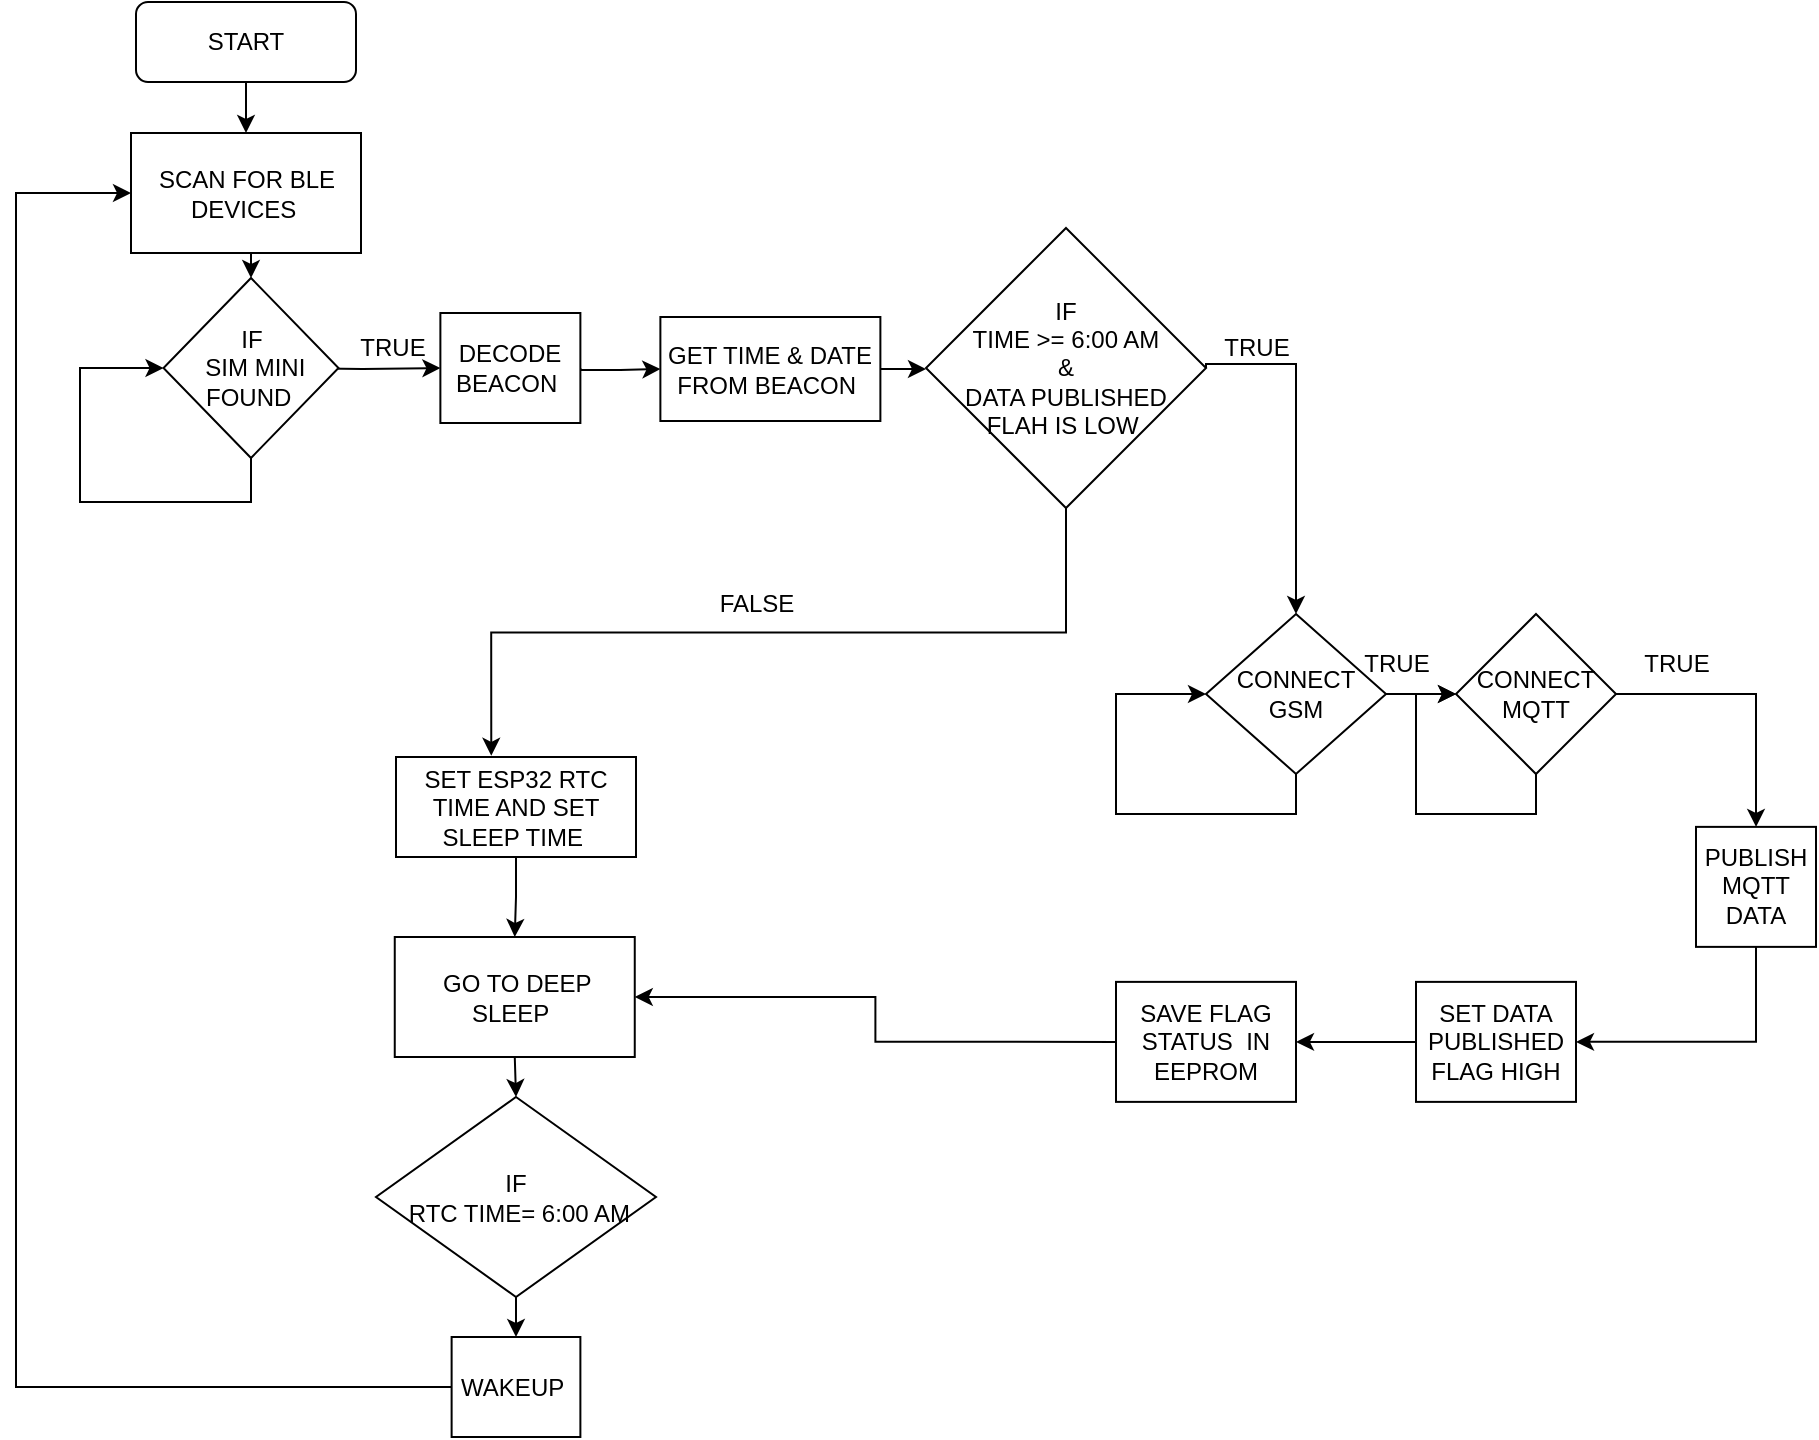 <mxfile version="21.2.7" type="github">
  <diagram name="Page-1" id="JF7y8rc6g2H9yDINB14n">
    <mxGraphModel dx="1620" dy="889" grid="1" gridSize="10" guides="1" tooltips="1" connect="1" arrows="1" fold="1" page="1" pageScale="1" pageWidth="850" pageHeight="1100" math="0" shadow="0">
      <root>
        <mxCell id="0" />
        <mxCell id="1" parent="0" />
        <mxCell id="q2OZeGjpP8kxUip9xPvj-10" value="" style="edgeStyle=orthogonalEdgeStyle;rounded=0;orthogonalLoop=1;jettySize=auto;html=1;" edge="1" parent="1" source="q2OZeGjpP8kxUip9xPvj-8" target="q2OZeGjpP8kxUip9xPvj-9">
          <mxGeometry relative="1" as="geometry" />
        </mxCell>
        <mxCell id="q2OZeGjpP8kxUip9xPvj-8" value="START" style="rounded=1;whiteSpace=wrap;html=1;" vertex="1" parent="1">
          <mxGeometry x="220" width="110" height="40" as="geometry" />
        </mxCell>
        <mxCell id="q2OZeGjpP8kxUip9xPvj-82" style="edgeStyle=orthogonalEdgeStyle;rounded=0;orthogonalLoop=1;jettySize=auto;html=1;exitX=0.5;exitY=1;exitDx=0;exitDy=0;entryX=0.5;entryY=0;entryDx=0;entryDy=0;" edge="1" parent="1" source="q2OZeGjpP8kxUip9xPvj-9" target="q2OZeGjpP8kxUip9xPvj-11">
          <mxGeometry relative="1" as="geometry" />
        </mxCell>
        <mxCell id="q2OZeGjpP8kxUip9xPvj-9" value="SCAN FOR BLE DEVICES&amp;nbsp;" style="rounded=0;whiteSpace=wrap;html=1;" vertex="1" parent="1">
          <mxGeometry x="217.5" y="65.5" width="115" height="60" as="geometry" />
        </mxCell>
        <mxCell id="q2OZeGjpP8kxUip9xPvj-13" style="edgeStyle=orthogonalEdgeStyle;rounded=0;orthogonalLoop=1;jettySize=auto;html=1;exitX=0.5;exitY=1;exitDx=0;exitDy=0;entryX=0;entryY=0.5;entryDx=0;entryDy=0;" edge="1" parent="1" source="q2OZeGjpP8kxUip9xPvj-11" target="q2OZeGjpP8kxUip9xPvj-11">
          <mxGeometry relative="1" as="geometry">
            <mxPoint x="232.5" y="180" as="targetPoint" />
            <Array as="points">
              <mxPoint x="278" y="250" />
              <mxPoint x="192" y="250" />
              <mxPoint x="192" y="183" />
            </Array>
          </mxGeometry>
        </mxCell>
        <mxCell id="q2OZeGjpP8kxUip9xPvj-16" value="" style="edgeStyle=orthogonalEdgeStyle;rounded=0;orthogonalLoop=1;jettySize=auto;html=1;" edge="1" parent="1" target="q2OZeGjpP8kxUip9xPvj-15">
          <mxGeometry relative="1" as="geometry">
            <mxPoint x="293.44" y="183" as="sourcePoint" />
          </mxGeometry>
        </mxCell>
        <mxCell id="q2OZeGjpP8kxUip9xPvj-11" value="IF&lt;br&gt;&amp;nbsp;SIM MINI FOUND&amp;nbsp;" style="rhombus;whiteSpace=wrap;html=1;rounded=0;" vertex="1" parent="1">
          <mxGeometry x="233.75" y="138" width="87.5" height="90" as="geometry" />
        </mxCell>
        <mxCell id="q2OZeGjpP8kxUip9xPvj-88" style="edgeStyle=orthogonalEdgeStyle;rounded=0;orthogonalLoop=1;jettySize=auto;html=1;exitX=1;exitY=0.5;exitDx=0;exitDy=0;entryX=0;entryY=0.5;entryDx=0;entryDy=0;" edge="1" parent="1" source="q2OZeGjpP8kxUip9xPvj-15" target="q2OZeGjpP8kxUip9xPvj-17">
          <mxGeometry relative="1" as="geometry">
            <Array as="points">
              <mxPoint x="462.19" y="184" />
              <mxPoint x="462.19" y="184" />
            </Array>
          </mxGeometry>
        </mxCell>
        <mxCell id="q2OZeGjpP8kxUip9xPvj-15" value="DECODE BEACON&amp;nbsp;" style="whiteSpace=wrap;html=1;rounded=0;" vertex="1" parent="1">
          <mxGeometry x="372.19" y="155.5" width="70" height="55" as="geometry" />
        </mxCell>
        <mxCell id="q2OZeGjpP8kxUip9xPvj-91" style="edgeStyle=orthogonalEdgeStyle;rounded=0;orthogonalLoop=1;jettySize=auto;html=1;exitX=1;exitY=0.5;exitDx=0;exitDy=0;entryX=0;entryY=0.507;entryDx=0;entryDy=0;entryPerimeter=0;" edge="1" parent="1" source="q2OZeGjpP8kxUip9xPvj-17" target="q2OZeGjpP8kxUip9xPvj-67">
          <mxGeometry relative="1" as="geometry" />
        </mxCell>
        <mxCell id="q2OZeGjpP8kxUip9xPvj-17" value="GET TIME &amp;amp; DATE FROM BEACON&amp;nbsp;" style="whiteSpace=wrap;html=1;rounded=0;" vertex="1" parent="1">
          <mxGeometry x="482.19" y="157.5" width="110" height="52" as="geometry" />
        </mxCell>
        <mxCell id="q2OZeGjpP8kxUip9xPvj-26" value="" style="edgeStyle=orthogonalEdgeStyle;rounded=0;orthogonalLoop=1;jettySize=auto;html=1;entryX=0.5;entryY=0;entryDx=0;entryDy=0;" edge="1" parent="1" source="q2OZeGjpP8kxUip9xPvj-21" target="q2OZeGjpP8kxUip9xPvj-25">
          <mxGeometry relative="1" as="geometry">
            <mxPoint x="410" y="447.44" as="targetPoint" />
            <Array as="points" />
          </mxGeometry>
        </mxCell>
        <mxCell id="q2OZeGjpP8kxUip9xPvj-21" value="SET ESP32 RTC TIME AND SET SLEEP TIME&amp;nbsp;" style="whiteSpace=wrap;html=1;rounded=0;" vertex="1" parent="1">
          <mxGeometry x="350" y="377.5" width="120" height="50" as="geometry" />
        </mxCell>
        <mxCell id="q2OZeGjpP8kxUip9xPvj-58" style="edgeStyle=orthogonalEdgeStyle;rounded=0;orthogonalLoop=1;jettySize=auto;html=1;exitX=0.5;exitY=1;exitDx=0;exitDy=0;entryX=0.5;entryY=0;entryDx=0;entryDy=0;" edge="1" parent="1" source="q2OZeGjpP8kxUip9xPvj-25" target="q2OZeGjpP8kxUip9xPvj-34">
          <mxGeometry relative="1" as="geometry" />
        </mxCell>
        <mxCell id="q2OZeGjpP8kxUip9xPvj-25" value="&amp;nbsp;GO TO DEEP SLEEP&amp;nbsp;" style="whiteSpace=wrap;html=1;rounded=0;" vertex="1" parent="1">
          <mxGeometry x="349.38" y="467.5" width="120" height="60" as="geometry" />
        </mxCell>
        <mxCell id="q2OZeGjpP8kxUip9xPvj-59" style="edgeStyle=orthogonalEdgeStyle;rounded=0;orthogonalLoop=1;jettySize=auto;html=1;exitX=0.5;exitY=1;exitDx=0;exitDy=0;entryX=0.5;entryY=0;entryDx=0;entryDy=0;" edge="1" parent="1" source="q2OZeGjpP8kxUip9xPvj-34" target="q2OZeGjpP8kxUip9xPvj-36">
          <mxGeometry relative="1" as="geometry" />
        </mxCell>
        <mxCell id="q2OZeGjpP8kxUip9xPvj-34" value="IF&lt;br&gt;&amp;nbsp;RTC TIME= 6:00 AM" style="rhombus;whiteSpace=wrap;html=1;rounded=0;" vertex="1" parent="1">
          <mxGeometry x="340" y="547.5" width="140" height="100" as="geometry" />
        </mxCell>
        <mxCell id="q2OZeGjpP8kxUip9xPvj-86" style="edgeStyle=orthogonalEdgeStyle;rounded=0;orthogonalLoop=1;jettySize=auto;html=1;exitX=0;exitY=0.5;exitDx=0;exitDy=0;entryX=0;entryY=0.5;entryDx=0;entryDy=0;" edge="1" parent="1" source="q2OZeGjpP8kxUip9xPvj-36" target="q2OZeGjpP8kxUip9xPvj-9">
          <mxGeometry relative="1" as="geometry">
            <Array as="points">
              <mxPoint x="160" y="693" />
              <mxPoint x="160" y="95" />
            </Array>
          </mxGeometry>
        </mxCell>
        <mxCell id="q2OZeGjpP8kxUip9xPvj-36" value="WAKEUP&amp;nbsp;&lt;br&gt;" style="whiteSpace=wrap;html=1;rounded=0;" vertex="1" parent="1">
          <mxGeometry x="377.81" y="667.5" width="64.38" height="50" as="geometry" />
        </mxCell>
        <mxCell id="q2OZeGjpP8kxUip9xPvj-49" value="" style="edgeStyle=orthogonalEdgeStyle;rounded=0;orthogonalLoop=1;jettySize=auto;html=1;exitX=1;exitY=0.5;exitDx=0;exitDy=0;" edge="1" parent="1" source="q2OZeGjpP8kxUip9xPvj-42" target="q2OZeGjpP8kxUip9xPvj-48">
          <mxGeometry relative="1" as="geometry" />
        </mxCell>
        <mxCell id="q2OZeGjpP8kxUip9xPvj-61" style="edgeStyle=orthogonalEdgeStyle;rounded=0;orthogonalLoop=1;jettySize=auto;html=1;exitX=0.5;exitY=1;exitDx=0;exitDy=0;entryX=0;entryY=0.5;entryDx=0;entryDy=0;" edge="1" parent="1" source="q2OZeGjpP8kxUip9xPvj-42" target="q2OZeGjpP8kxUip9xPvj-42">
          <mxGeometry relative="1" as="geometry">
            <mxPoint x="730" y="346" as="targetPoint" />
            <Array as="points">
              <mxPoint x="800" y="406" />
              <mxPoint x="710" y="406" />
              <mxPoint x="710" y="346" />
            </Array>
          </mxGeometry>
        </mxCell>
        <mxCell id="q2OZeGjpP8kxUip9xPvj-42" value="CONNECT GSM" style="rhombus;whiteSpace=wrap;html=1;rounded=0;" vertex="1" parent="1">
          <mxGeometry x="755" y="306" width="90" height="80" as="geometry" />
        </mxCell>
        <mxCell id="q2OZeGjpP8kxUip9xPvj-52" value="" style="edgeStyle=orthogonalEdgeStyle;rounded=0;orthogonalLoop=1;jettySize=auto;html=1;" edge="1" parent="1" source="q2OZeGjpP8kxUip9xPvj-48" target="q2OZeGjpP8kxUip9xPvj-51">
          <mxGeometry relative="1" as="geometry" />
        </mxCell>
        <mxCell id="q2OZeGjpP8kxUip9xPvj-48" value="CONNECT MQTT" style="rhombus;whiteSpace=wrap;html=1;rounded=0;" vertex="1" parent="1">
          <mxGeometry x="880" y="306" width="80" height="80" as="geometry" />
        </mxCell>
        <mxCell id="q2OZeGjpP8kxUip9xPvj-50" value="" style="edgeStyle=orthogonalEdgeStyle;rounded=0;orthogonalLoop=1;jettySize=auto;html=1;entryX=0;entryY=0.5;entryDx=0;entryDy=0;" edge="1" parent="1" target="q2OZeGjpP8kxUip9xPvj-48">
          <mxGeometry relative="1" as="geometry">
            <mxPoint x="920" y="386" as="sourcePoint" />
            <mxPoint x="870" y="356" as="targetPoint" />
            <Array as="points">
              <mxPoint x="920" y="406" />
              <mxPoint x="860" y="406" />
              <mxPoint x="860" y="346" />
            </Array>
          </mxGeometry>
        </mxCell>
        <mxCell id="q2OZeGjpP8kxUip9xPvj-77" style="edgeStyle=orthogonalEdgeStyle;rounded=0;orthogonalLoop=1;jettySize=auto;html=1;exitX=0.5;exitY=1;exitDx=0;exitDy=0;entryX=1;entryY=0.5;entryDx=0;entryDy=0;" edge="1" parent="1" source="q2OZeGjpP8kxUip9xPvj-51" target="q2OZeGjpP8kxUip9xPvj-76">
          <mxGeometry relative="1" as="geometry" />
        </mxCell>
        <mxCell id="q2OZeGjpP8kxUip9xPvj-51" value="PUBLISH MQTT DATA" style="whiteSpace=wrap;html=1;rounded=0;" vertex="1" parent="1">
          <mxGeometry x="1000" y="412.44" width="60" height="60" as="geometry" />
        </mxCell>
        <mxCell id="q2OZeGjpP8kxUip9xPvj-62" value="TRUE" style="text;html=1;align=center;verticalAlign=middle;resizable=0;points=[];autosize=1;strokeColor=none;fillColor=none;" vertex="1" parent="1">
          <mxGeometry x="820" y="316" width="60" height="30" as="geometry" />
        </mxCell>
        <mxCell id="q2OZeGjpP8kxUip9xPvj-65" value="TRUE" style="text;html=1;align=center;verticalAlign=middle;resizable=0;points=[];autosize=1;strokeColor=none;fillColor=none;" vertex="1" parent="1">
          <mxGeometry x="960" y="316" width="60" height="30" as="geometry" />
        </mxCell>
        <mxCell id="q2OZeGjpP8kxUip9xPvj-66" value="TRUE" style="text;html=1;align=center;verticalAlign=middle;resizable=0;points=[];autosize=1;strokeColor=none;fillColor=none;" vertex="1" parent="1">
          <mxGeometry x="317.81" y="157.5" width="60" height="30" as="geometry" />
        </mxCell>
        <mxCell id="q2OZeGjpP8kxUip9xPvj-72" style="edgeStyle=orthogonalEdgeStyle;rounded=0;orthogonalLoop=1;jettySize=auto;html=1;exitX=1;exitY=0.5;exitDx=0;exitDy=0;entryX=0.5;entryY=0;entryDx=0;entryDy=0;" edge="1" parent="1" source="q2OZeGjpP8kxUip9xPvj-67" target="q2OZeGjpP8kxUip9xPvj-42">
          <mxGeometry relative="1" as="geometry">
            <Array as="points">
              <mxPoint x="755" y="181" />
              <mxPoint x="800" y="181" />
              <mxPoint x="800" y="297" />
            </Array>
          </mxGeometry>
        </mxCell>
        <mxCell id="q2OZeGjpP8kxUip9xPvj-96" style="edgeStyle=orthogonalEdgeStyle;rounded=0;orthogonalLoop=1;jettySize=auto;html=1;exitX=0.5;exitY=1;exitDx=0;exitDy=0;entryX=0.397;entryY=-0.012;entryDx=0;entryDy=0;entryPerimeter=0;" edge="1" parent="1" source="q2OZeGjpP8kxUip9xPvj-67" target="q2OZeGjpP8kxUip9xPvj-21">
          <mxGeometry relative="1" as="geometry" />
        </mxCell>
        <mxCell id="q2OZeGjpP8kxUip9xPvj-67" value="IF &lt;br&gt;TIME &amp;gt;= 6:00 AM&lt;br&gt;&amp;amp;&lt;br&gt;DATA PUBLISHED &lt;br&gt;FLAH IS LOW&amp;nbsp;" style="rhombus;whiteSpace=wrap;html=1;rounded=0;" vertex="1" parent="1">
          <mxGeometry x="615" y="113" width="140" height="140" as="geometry" />
        </mxCell>
        <mxCell id="q2OZeGjpP8kxUip9xPvj-73" value="TRUE" style="text;html=1;align=center;verticalAlign=middle;resizable=0;points=[];autosize=1;strokeColor=none;fillColor=none;" vertex="1" parent="1">
          <mxGeometry x="750" y="157.5" width="60" height="30" as="geometry" />
        </mxCell>
        <mxCell id="q2OZeGjpP8kxUip9xPvj-79" value="" style="edgeStyle=orthogonalEdgeStyle;rounded=0;orthogonalLoop=1;jettySize=auto;html=1;" edge="1" parent="1" source="q2OZeGjpP8kxUip9xPvj-76" target="q2OZeGjpP8kxUip9xPvj-78">
          <mxGeometry relative="1" as="geometry" />
        </mxCell>
        <mxCell id="q2OZeGjpP8kxUip9xPvj-76" value="SET DATA PUBLISHED FLAG HIGH" style="rounded=0;whiteSpace=wrap;html=1;" vertex="1" parent="1">
          <mxGeometry x="860" y="489.94" width="80" height="60" as="geometry" />
        </mxCell>
        <mxCell id="q2OZeGjpP8kxUip9xPvj-80" style="edgeStyle=orthogonalEdgeStyle;rounded=0;orthogonalLoop=1;jettySize=auto;html=1;exitX=0;exitY=0.5;exitDx=0;exitDy=0;entryX=1;entryY=0.5;entryDx=0;entryDy=0;" edge="1" parent="1" source="q2OZeGjpP8kxUip9xPvj-78" target="q2OZeGjpP8kxUip9xPvj-25">
          <mxGeometry relative="1" as="geometry" />
        </mxCell>
        <mxCell id="q2OZeGjpP8kxUip9xPvj-78" value="SAVE FLAG STATUS&amp;nbsp; IN EEPROM" style="rounded=0;whiteSpace=wrap;html=1;" vertex="1" parent="1">
          <mxGeometry x="710" y="489.94" width="90" height="60" as="geometry" />
        </mxCell>
        <mxCell id="q2OZeGjpP8kxUip9xPvj-93" value="FALSE" style="text;html=1;align=center;verticalAlign=middle;resizable=0;points=[];autosize=1;strokeColor=none;fillColor=none;" vertex="1" parent="1">
          <mxGeometry x="500" y="286" width="60" height="30" as="geometry" />
        </mxCell>
      </root>
    </mxGraphModel>
  </diagram>
</mxfile>
